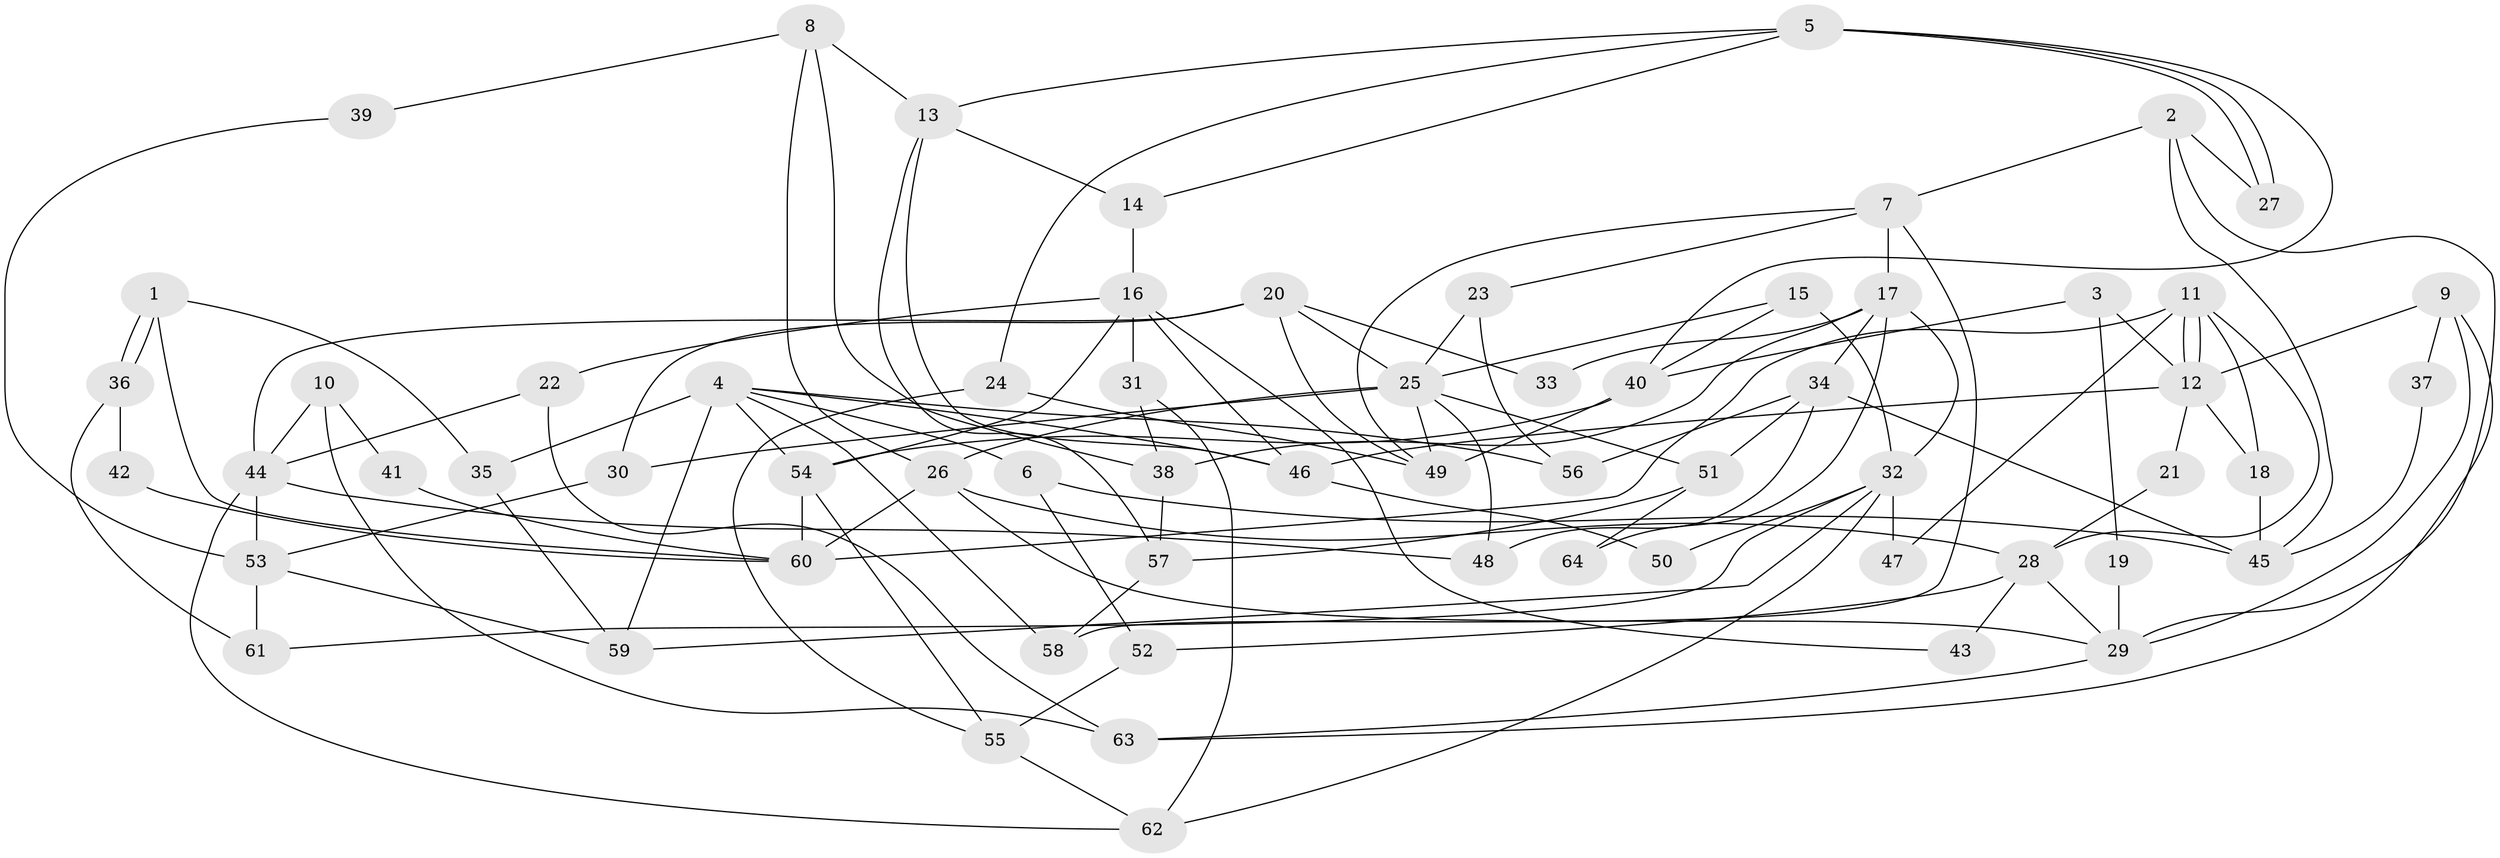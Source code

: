 // coarse degree distribution, {6: 0.20588235294117646, 3: 0.08823529411764706, 5: 0.058823529411764705, 4: 0.23529411764705882, 7: 0.14705882352941177, 2: 0.11764705882352941, 8: 0.08823529411764706, 9: 0.058823529411764705}
// Generated by graph-tools (version 1.1) at 2025/37/03/04/25 23:37:11]
// undirected, 64 vertices, 128 edges
graph export_dot {
  node [color=gray90,style=filled];
  1;
  2;
  3;
  4;
  5;
  6;
  7;
  8;
  9;
  10;
  11;
  12;
  13;
  14;
  15;
  16;
  17;
  18;
  19;
  20;
  21;
  22;
  23;
  24;
  25;
  26;
  27;
  28;
  29;
  30;
  31;
  32;
  33;
  34;
  35;
  36;
  37;
  38;
  39;
  40;
  41;
  42;
  43;
  44;
  45;
  46;
  47;
  48;
  49;
  50;
  51;
  52;
  53;
  54;
  55;
  56;
  57;
  58;
  59;
  60;
  61;
  62;
  63;
  64;
  1 -- 36;
  1 -- 36;
  1 -- 60;
  1 -- 35;
  2 -- 7;
  2 -- 45;
  2 -- 27;
  2 -- 29;
  3 -- 40;
  3 -- 12;
  3 -- 19;
  4 -- 56;
  4 -- 6;
  4 -- 35;
  4 -- 46;
  4 -- 54;
  4 -- 58;
  4 -- 59;
  5 -- 40;
  5 -- 27;
  5 -- 27;
  5 -- 13;
  5 -- 14;
  5 -- 24;
  6 -- 45;
  6 -- 52;
  7 -- 49;
  7 -- 58;
  7 -- 17;
  7 -- 23;
  8 -- 26;
  8 -- 13;
  8 -- 38;
  8 -- 39;
  9 -- 63;
  9 -- 12;
  9 -- 29;
  9 -- 37;
  10 -- 63;
  10 -- 44;
  10 -- 41;
  11 -- 60;
  11 -- 12;
  11 -- 12;
  11 -- 18;
  11 -- 28;
  11 -- 47;
  12 -- 46;
  12 -- 18;
  12 -- 21;
  13 -- 46;
  13 -- 14;
  13 -- 57;
  14 -- 16;
  15 -- 25;
  15 -- 32;
  15 -- 40;
  16 -- 54;
  16 -- 22;
  16 -- 31;
  16 -- 43;
  16 -- 46;
  17 -- 38;
  17 -- 32;
  17 -- 33;
  17 -- 34;
  17 -- 64;
  18 -- 45;
  19 -- 29;
  20 -- 49;
  20 -- 25;
  20 -- 30;
  20 -- 33;
  20 -- 44;
  21 -- 28;
  22 -- 44;
  22 -- 63;
  23 -- 25;
  23 -- 56;
  24 -- 55;
  24 -- 49;
  25 -- 51;
  25 -- 26;
  25 -- 30;
  25 -- 48;
  25 -- 49;
  26 -- 29;
  26 -- 28;
  26 -- 60;
  28 -- 29;
  28 -- 43;
  28 -- 52;
  29 -- 63;
  30 -- 53;
  31 -- 62;
  31 -- 38;
  32 -- 59;
  32 -- 47;
  32 -- 50;
  32 -- 61;
  32 -- 62;
  34 -- 48;
  34 -- 45;
  34 -- 51;
  34 -- 56;
  35 -- 59;
  36 -- 61;
  36 -- 42;
  37 -- 45;
  38 -- 57;
  39 -- 53;
  40 -- 49;
  40 -- 54;
  41 -- 60;
  42 -- 60;
  44 -- 53;
  44 -- 48;
  44 -- 62;
  46 -- 50;
  51 -- 57;
  51 -- 64;
  52 -- 55;
  53 -- 59;
  53 -- 61;
  54 -- 55;
  54 -- 60;
  55 -- 62;
  57 -- 58;
}
